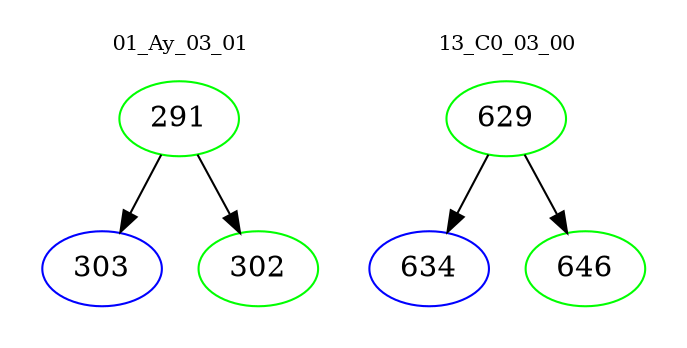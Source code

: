 digraph{
subgraph cluster_0 {
color = white
label = "01_Ay_03_01";
fontsize=10;
T0_291 [label="291", color="green"]
T0_291 -> T0_303 [color="black"]
T0_303 [label="303", color="blue"]
T0_291 -> T0_302 [color="black"]
T0_302 [label="302", color="green"]
}
subgraph cluster_1 {
color = white
label = "13_C0_03_00";
fontsize=10;
T1_629 [label="629", color="green"]
T1_629 -> T1_634 [color="black"]
T1_634 [label="634", color="blue"]
T1_629 -> T1_646 [color="black"]
T1_646 [label="646", color="green"]
}
}
